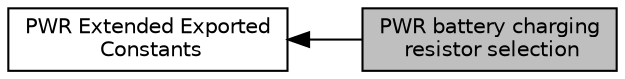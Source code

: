 digraph "PWR battery charging resistor selection"
{
  edge [fontname="Helvetica",fontsize="10",labelfontname="Helvetica",labelfontsize="10"];
  node [fontname="Helvetica",fontsize="10",shape=box];
  rankdir=LR;
  Node2 [label="PWR Extended Exported\l Constants",height=0.2,width=0.4,color="black", fillcolor="white", style="filled",URL="$group__PWREx__Exported__Constants.html",tooltip=" "];
  Node1 [label="PWR battery charging\l resistor selection",height=0.2,width=0.4,color="black", fillcolor="grey75", style="filled", fontcolor="black",tooltip=" "];
  Node2->Node1 [shape=plaintext, dir="back", style="solid"];
}
